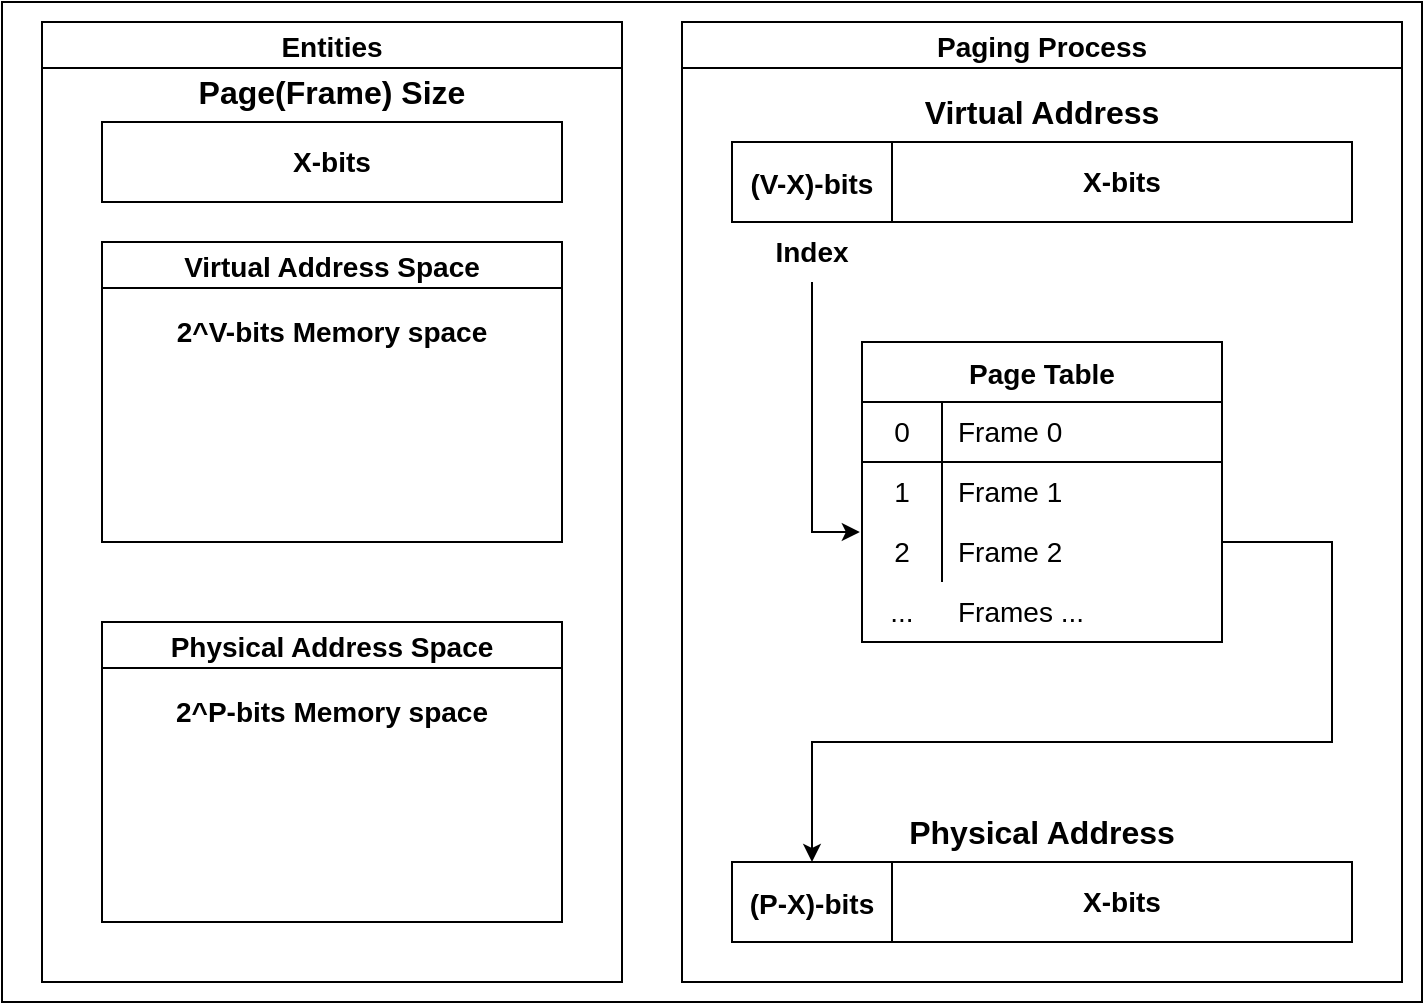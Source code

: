 <mxfile version="15.7.3" type="device"><diagram id="YcvxKXJvZTTJzJje5oyT" name="페이지-1"><mxGraphModel dx="1422" dy="2026" grid="1" gridSize="10" guides="1" tooltips="1" connect="1" arrows="1" fold="1" page="1" pageScale="1" pageWidth="827" pageHeight="1169" math="0" shadow="0"><root><mxCell id="0"/><mxCell id="1" parent="0"/><mxCell id="ZlSPPouAH4cojGbVXdBI-13" value="" style="rounded=0;whiteSpace=wrap;html=1;fontSize=14;" vertex="1" parent="1"><mxGeometry x="10" y="-30" width="710" height="500" as="geometry"/></mxCell><mxCell id="ZlSPPouAH4cojGbVXdBI-32" value="Paging Process" style="swimlane;fontSize=14;" vertex="1" parent="1"><mxGeometry x="350" y="-20" width="360" height="480" as="geometry"/></mxCell><mxCell id="ZlSPPouAH4cojGbVXdBI-33" value="" style="group" vertex="1" connectable="0" parent="ZlSPPouAH4cojGbVXdBI-32"><mxGeometry x="25" y="30" width="310" height="430" as="geometry"/></mxCell><mxCell id="ZlSPPouAH4cojGbVXdBI-15" value="" style="group" vertex="1" connectable="0" parent="ZlSPPouAH4cojGbVXdBI-33"><mxGeometry y="360" width="310" height="70" as="geometry"/></mxCell><mxCell id="ZlSPPouAH4cojGbVXdBI-11" value="" style="group" vertex="1" connectable="0" parent="ZlSPPouAH4cojGbVXdBI-15"><mxGeometry y="30" width="310" height="40" as="geometry"/></mxCell><mxCell id="ZlSPPouAH4cojGbVXdBI-7" value="&lt;b&gt;X-bits&lt;/b&gt;" style="rounded=0;whiteSpace=wrap;html=1;fontSize=14;" vertex="1" parent="ZlSPPouAH4cojGbVXdBI-11"><mxGeometry x="80" width="230" height="40" as="geometry"/></mxCell><mxCell id="ZlSPPouAH4cojGbVXdBI-8" value="&lt;font style=&quot;font-size: 14px&quot;&gt;&lt;b&gt;(P-X)-bits&lt;/b&gt;&lt;/font&gt;" style="rounded=0;whiteSpace=wrap;html=1;fontSize=16;" vertex="1" parent="ZlSPPouAH4cojGbVXdBI-11"><mxGeometry width="80" height="40" as="geometry"/></mxCell><mxCell id="ZlSPPouAH4cojGbVXdBI-12" value="&lt;b&gt;&lt;font style=&quot;font-size: 16px&quot;&gt;Physical Address&lt;/font&gt;&lt;/b&gt;" style="text;html=1;strokeColor=none;fillColor=none;align=center;verticalAlign=middle;whiteSpace=wrap;rounded=0;fontSize=14;" vertex="1" parent="ZlSPPouAH4cojGbVXdBI-15"><mxGeometry x="65" width="180" height="30" as="geometry"/></mxCell><mxCell id="ZlSPPouAH4cojGbVXdBI-16" value="" style="group" vertex="1" connectable="0" parent="ZlSPPouAH4cojGbVXdBI-33"><mxGeometry width="310" height="100" as="geometry"/></mxCell><mxCell id="ZlSPPouAH4cojGbVXdBI-9" value="&lt;b&gt;&lt;font style=&quot;font-size: 16px&quot;&gt;Virtual Address&lt;/font&gt;&lt;/b&gt;" style="text;html=1;strokeColor=none;fillColor=none;align=center;verticalAlign=middle;whiteSpace=wrap;rounded=0;fontSize=14;" vertex="1" parent="ZlSPPouAH4cojGbVXdBI-16"><mxGeometry x="65" width="180" height="30" as="geometry"/></mxCell><mxCell id="ZlSPPouAH4cojGbVXdBI-10" value="" style="group" vertex="1" connectable="0" parent="ZlSPPouAH4cojGbVXdBI-16"><mxGeometry y="30" width="310" height="70" as="geometry"/></mxCell><mxCell id="ZlSPPouAH4cojGbVXdBI-5" value="&lt;b&gt;X-bits&lt;/b&gt;" style="rounded=0;whiteSpace=wrap;html=1;fontSize=14;" vertex="1" parent="ZlSPPouAH4cojGbVXdBI-10"><mxGeometry x="80" width="230" height="40" as="geometry"/></mxCell><mxCell id="ZlSPPouAH4cojGbVXdBI-6" value="&lt;font style=&quot;font-size: 14px&quot;&gt;&lt;b&gt;(V-X)-bits&lt;/b&gt;&lt;/font&gt;" style="rounded=0;whiteSpace=wrap;html=1;fontSize=16;" vertex="1" parent="ZlSPPouAH4cojGbVXdBI-10"><mxGeometry width="80" height="40" as="geometry"/></mxCell><mxCell id="ZlSPPouAH4cojGbVXdBI-14" value="&lt;b&gt;Index&lt;/b&gt;" style="text;html=1;strokeColor=none;fillColor=none;align=center;verticalAlign=middle;whiteSpace=wrap;rounded=0;fontSize=14;" vertex="1" parent="ZlSPPouAH4cojGbVXdBI-10"><mxGeometry x="10" y="40" width="60" height="30" as="geometry"/></mxCell><mxCell id="ZlSPPouAH4cojGbVXdBI-17" value="Page Table" style="shape=table;startSize=30;container=1;collapsible=0;childLayout=tableLayout;fixedRows=1;rowLines=0;fontStyle=1;align=center;pointerEvents=1;fontSize=14;" vertex="1" parent="ZlSPPouAH4cojGbVXdBI-33"><mxGeometry x="65" y="130" width="180" height="150" as="geometry"/></mxCell><mxCell id="ZlSPPouAH4cojGbVXdBI-18" value="" style="shape=partialRectangle;html=1;whiteSpace=wrap;collapsible=0;dropTarget=0;pointerEvents=1;fillColor=none;top=0;left=0;bottom=1;right=0;points=[[0,0.5],[1,0.5]];portConstraint=eastwest;fontSize=14;" vertex="1" parent="ZlSPPouAH4cojGbVXdBI-17"><mxGeometry y="30" width="180" height="30" as="geometry"/></mxCell><mxCell id="ZlSPPouAH4cojGbVXdBI-19" value="0" style="shape=partialRectangle;html=1;whiteSpace=wrap;connectable=0;fillColor=none;top=0;left=0;bottom=0;right=0;overflow=hidden;pointerEvents=1;fontSize=14;" vertex="1" parent="ZlSPPouAH4cojGbVXdBI-18"><mxGeometry width="40" height="30" as="geometry"><mxRectangle width="40" height="30" as="alternateBounds"/></mxGeometry></mxCell><mxCell id="ZlSPPouAH4cojGbVXdBI-20" value="Frame 0" style="shape=partialRectangle;html=1;whiteSpace=wrap;connectable=0;fillColor=none;top=0;left=0;bottom=0;right=0;align=left;spacingLeft=6;overflow=hidden;pointerEvents=1;fontSize=14;" vertex="1" parent="ZlSPPouAH4cojGbVXdBI-18"><mxGeometry x="40" width="140" height="30" as="geometry"><mxRectangle width="140" height="30" as="alternateBounds"/></mxGeometry></mxCell><mxCell id="ZlSPPouAH4cojGbVXdBI-21" value="" style="shape=partialRectangle;html=1;whiteSpace=wrap;collapsible=0;dropTarget=0;pointerEvents=1;fillColor=none;top=0;left=0;bottom=0;right=0;points=[[0,0.5],[1,0.5]];portConstraint=eastwest;fontSize=14;" vertex="1" parent="ZlSPPouAH4cojGbVXdBI-17"><mxGeometry y="60" width="180" height="30" as="geometry"/></mxCell><mxCell id="ZlSPPouAH4cojGbVXdBI-22" value="1" style="shape=partialRectangle;html=1;whiteSpace=wrap;connectable=0;fillColor=none;top=0;left=0;bottom=0;right=0;overflow=hidden;pointerEvents=1;fontSize=14;" vertex="1" parent="ZlSPPouAH4cojGbVXdBI-21"><mxGeometry width="40" height="30" as="geometry"><mxRectangle width="40" height="30" as="alternateBounds"/></mxGeometry></mxCell><mxCell id="ZlSPPouAH4cojGbVXdBI-23" value="Frame 1" style="shape=partialRectangle;html=1;whiteSpace=wrap;connectable=0;fillColor=none;top=0;left=0;bottom=0;right=0;align=left;spacingLeft=6;overflow=hidden;pointerEvents=1;fontSize=14;" vertex="1" parent="ZlSPPouAH4cojGbVXdBI-21"><mxGeometry x="40" width="140" height="30" as="geometry"><mxRectangle width="140" height="30" as="alternateBounds"/></mxGeometry></mxCell><mxCell id="ZlSPPouAH4cojGbVXdBI-24" value="" style="shape=partialRectangle;html=1;whiteSpace=wrap;collapsible=0;dropTarget=0;pointerEvents=1;fillColor=none;top=0;left=0;bottom=0;right=0;points=[[0,0.5],[1,0.5]];portConstraint=eastwest;fontSize=14;" vertex="1" parent="ZlSPPouAH4cojGbVXdBI-17"><mxGeometry y="90" width="180" height="30" as="geometry"/></mxCell><mxCell id="ZlSPPouAH4cojGbVXdBI-25" value="2" style="shape=partialRectangle;html=1;whiteSpace=wrap;connectable=0;fillColor=none;top=0;left=0;bottom=0;right=0;overflow=hidden;pointerEvents=1;fontSize=14;" vertex="1" parent="ZlSPPouAH4cojGbVXdBI-24"><mxGeometry width="40" height="30" as="geometry"><mxRectangle width="40" height="30" as="alternateBounds"/></mxGeometry></mxCell><mxCell id="ZlSPPouAH4cojGbVXdBI-26" value="Frame 2" style="shape=partialRectangle;html=1;whiteSpace=wrap;connectable=0;fillColor=none;top=0;left=0;bottom=0;right=0;align=left;spacingLeft=6;overflow=hidden;pointerEvents=1;fontSize=14;" vertex="1" parent="ZlSPPouAH4cojGbVXdBI-24"><mxGeometry x="40" width="140" height="30" as="geometry"><mxRectangle width="140" height="30" as="alternateBounds"/></mxGeometry></mxCell><mxCell id="ZlSPPouAH4cojGbVXdBI-29" value="" style="endArrow=classic;html=1;rounded=0;fontSize=14;exitX=0.5;exitY=1;exitDx=0;exitDy=0;entryX=-0.006;entryY=1.167;entryDx=0;entryDy=0;entryPerimeter=0;" edge="1" parent="ZlSPPouAH4cojGbVXdBI-33" source="ZlSPPouAH4cojGbVXdBI-14" target="ZlSPPouAH4cojGbVXdBI-21"><mxGeometry width="50" height="50" relative="1" as="geometry"><mxPoint x="-70" y="190" as="sourcePoint"/><mxPoint x="-20" y="140" as="targetPoint"/><Array as="points"><mxPoint x="40" y="225"/></Array></mxGeometry></mxCell><mxCell id="ZlSPPouAH4cojGbVXdBI-30" value="" style="endArrow=classic;html=1;rounded=0;fontSize=14;entryX=0.5;entryY=0;entryDx=0;entryDy=0;" edge="1" parent="ZlSPPouAH4cojGbVXdBI-33" target="ZlSPPouAH4cojGbVXdBI-8"><mxGeometry width="50" height="50" relative="1" as="geometry"><mxPoint x="245" y="230" as="sourcePoint"/><mxPoint x="295" y="180" as="targetPoint"/><Array as="points"><mxPoint x="300" y="230"/><mxPoint x="300" y="330"/><mxPoint x="40" y="330"/></Array></mxGeometry></mxCell><mxCell id="ZlSPPouAH4cojGbVXdBI-34" value="" style="group" vertex="1" connectable="0" parent="ZlSPPouAH4cojGbVXdBI-33"><mxGeometry x="65" y="250" width="180" height="30" as="geometry"/></mxCell><mxCell id="ZlSPPouAH4cojGbVXdBI-27" value="Frames ..." style="shape=partialRectangle;html=1;whiteSpace=wrap;connectable=0;fillColor=none;top=0;left=0;bottom=0;right=0;align=left;spacingLeft=6;overflow=hidden;pointerEvents=1;fontSize=14;" vertex="1" parent="ZlSPPouAH4cojGbVXdBI-34"><mxGeometry x="40" width="140" height="30" as="geometry"><mxRectangle width="140" height="30" as="alternateBounds"/></mxGeometry></mxCell><mxCell id="ZlSPPouAH4cojGbVXdBI-28" value="..." style="shape=partialRectangle;html=1;whiteSpace=wrap;connectable=0;fillColor=none;top=0;left=0;bottom=0;right=0;overflow=hidden;pointerEvents=1;fontSize=14;" vertex="1" parent="ZlSPPouAH4cojGbVXdBI-34"><mxGeometry width="40" height="30" as="geometry"><mxRectangle width="40" height="30" as="alternateBounds"/></mxGeometry></mxCell><mxCell id="ZlSPPouAH4cojGbVXdBI-39" value="Entities" style="swimlane;fontSize=14;" vertex="1" parent="1"><mxGeometry x="30" y="-20" width="290" height="480" as="geometry"/></mxCell><mxCell id="ZlSPPouAH4cojGbVXdBI-40" value="" style="group" vertex="1" connectable="0" parent="1"><mxGeometry x="60" width="230" height="430" as="geometry"/></mxCell><mxCell id="ZlSPPouAH4cojGbVXdBI-31" value="" style="group" vertex="1" connectable="0" parent="ZlSPPouAH4cojGbVXdBI-40"><mxGeometry width="230" height="70" as="geometry"/></mxCell><mxCell id="ZlSPPouAH4cojGbVXdBI-3" value="&lt;b&gt;X-bits&lt;/b&gt;" style="rounded=0;whiteSpace=wrap;html=1;fontSize=14;" vertex="1" parent="ZlSPPouAH4cojGbVXdBI-31"><mxGeometry y="30" width="230" height="40" as="geometry"/></mxCell><mxCell id="ZlSPPouAH4cojGbVXdBI-4" value="&lt;b&gt;&lt;font style=&quot;font-size: 16px&quot;&gt;Page(Frame) Size&lt;/font&gt;&lt;/b&gt;" style="text;html=1;strokeColor=none;fillColor=none;align=center;verticalAlign=middle;whiteSpace=wrap;rounded=0;fontSize=14;" vertex="1" parent="ZlSPPouAH4cojGbVXdBI-31"><mxGeometry x="40" width="150" height="30" as="geometry"/></mxCell><mxCell id="ZlSPPouAH4cojGbVXdBI-35" value="Virtual Address Space" style="swimlane;fontSize=14;" vertex="1" parent="ZlSPPouAH4cojGbVXdBI-40"><mxGeometry y="90" width="230" height="150" as="geometry"/></mxCell><mxCell id="ZlSPPouAH4cojGbVXdBI-37" value="&lt;b&gt;2^V-bits Memory space&lt;/b&gt;" style="text;html=1;strokeColor=none;fillColor=none;align=center;verticalAlign=middle;whiteSpace=wrap;rounded=0;fontSize=14;" vertex="1" parent="ZlSPPouAH4cojGbVXdBI-35"><mxGeometry x="30" y="30" width="170" height="30" as="geometry"/></mxCell><mxCell id="ZlSPPouAH4cojGbVXdBI-36" value="Physical Address Space" style="swimlane;fontSize=14;" vertex="1" parent="ZlSPPouAH4cojGbVXdBI-40"><mxGeometry y="280" width="230" height="150" as="geometry"/></mxCell><mxCell id="ZlSPPouAH4cojGbVXdBI-38" value="&lt;b&gt;2^P-bits Memory space&lt;/b&gt;" style="text;html=1;strokeColor=none;fillColor=none;align=center;verticalAlign=middle;whiteSpace=wrap;rounded=0;fontSize=14;" vertex="1" parent="ZlSPPouAH4cojGbVXdBI-36"><mxGeometry x="30" y="30" width="170" height="30" as="geometry"/></mxCell></root></mxGraphModel></diagram></mxfile>
